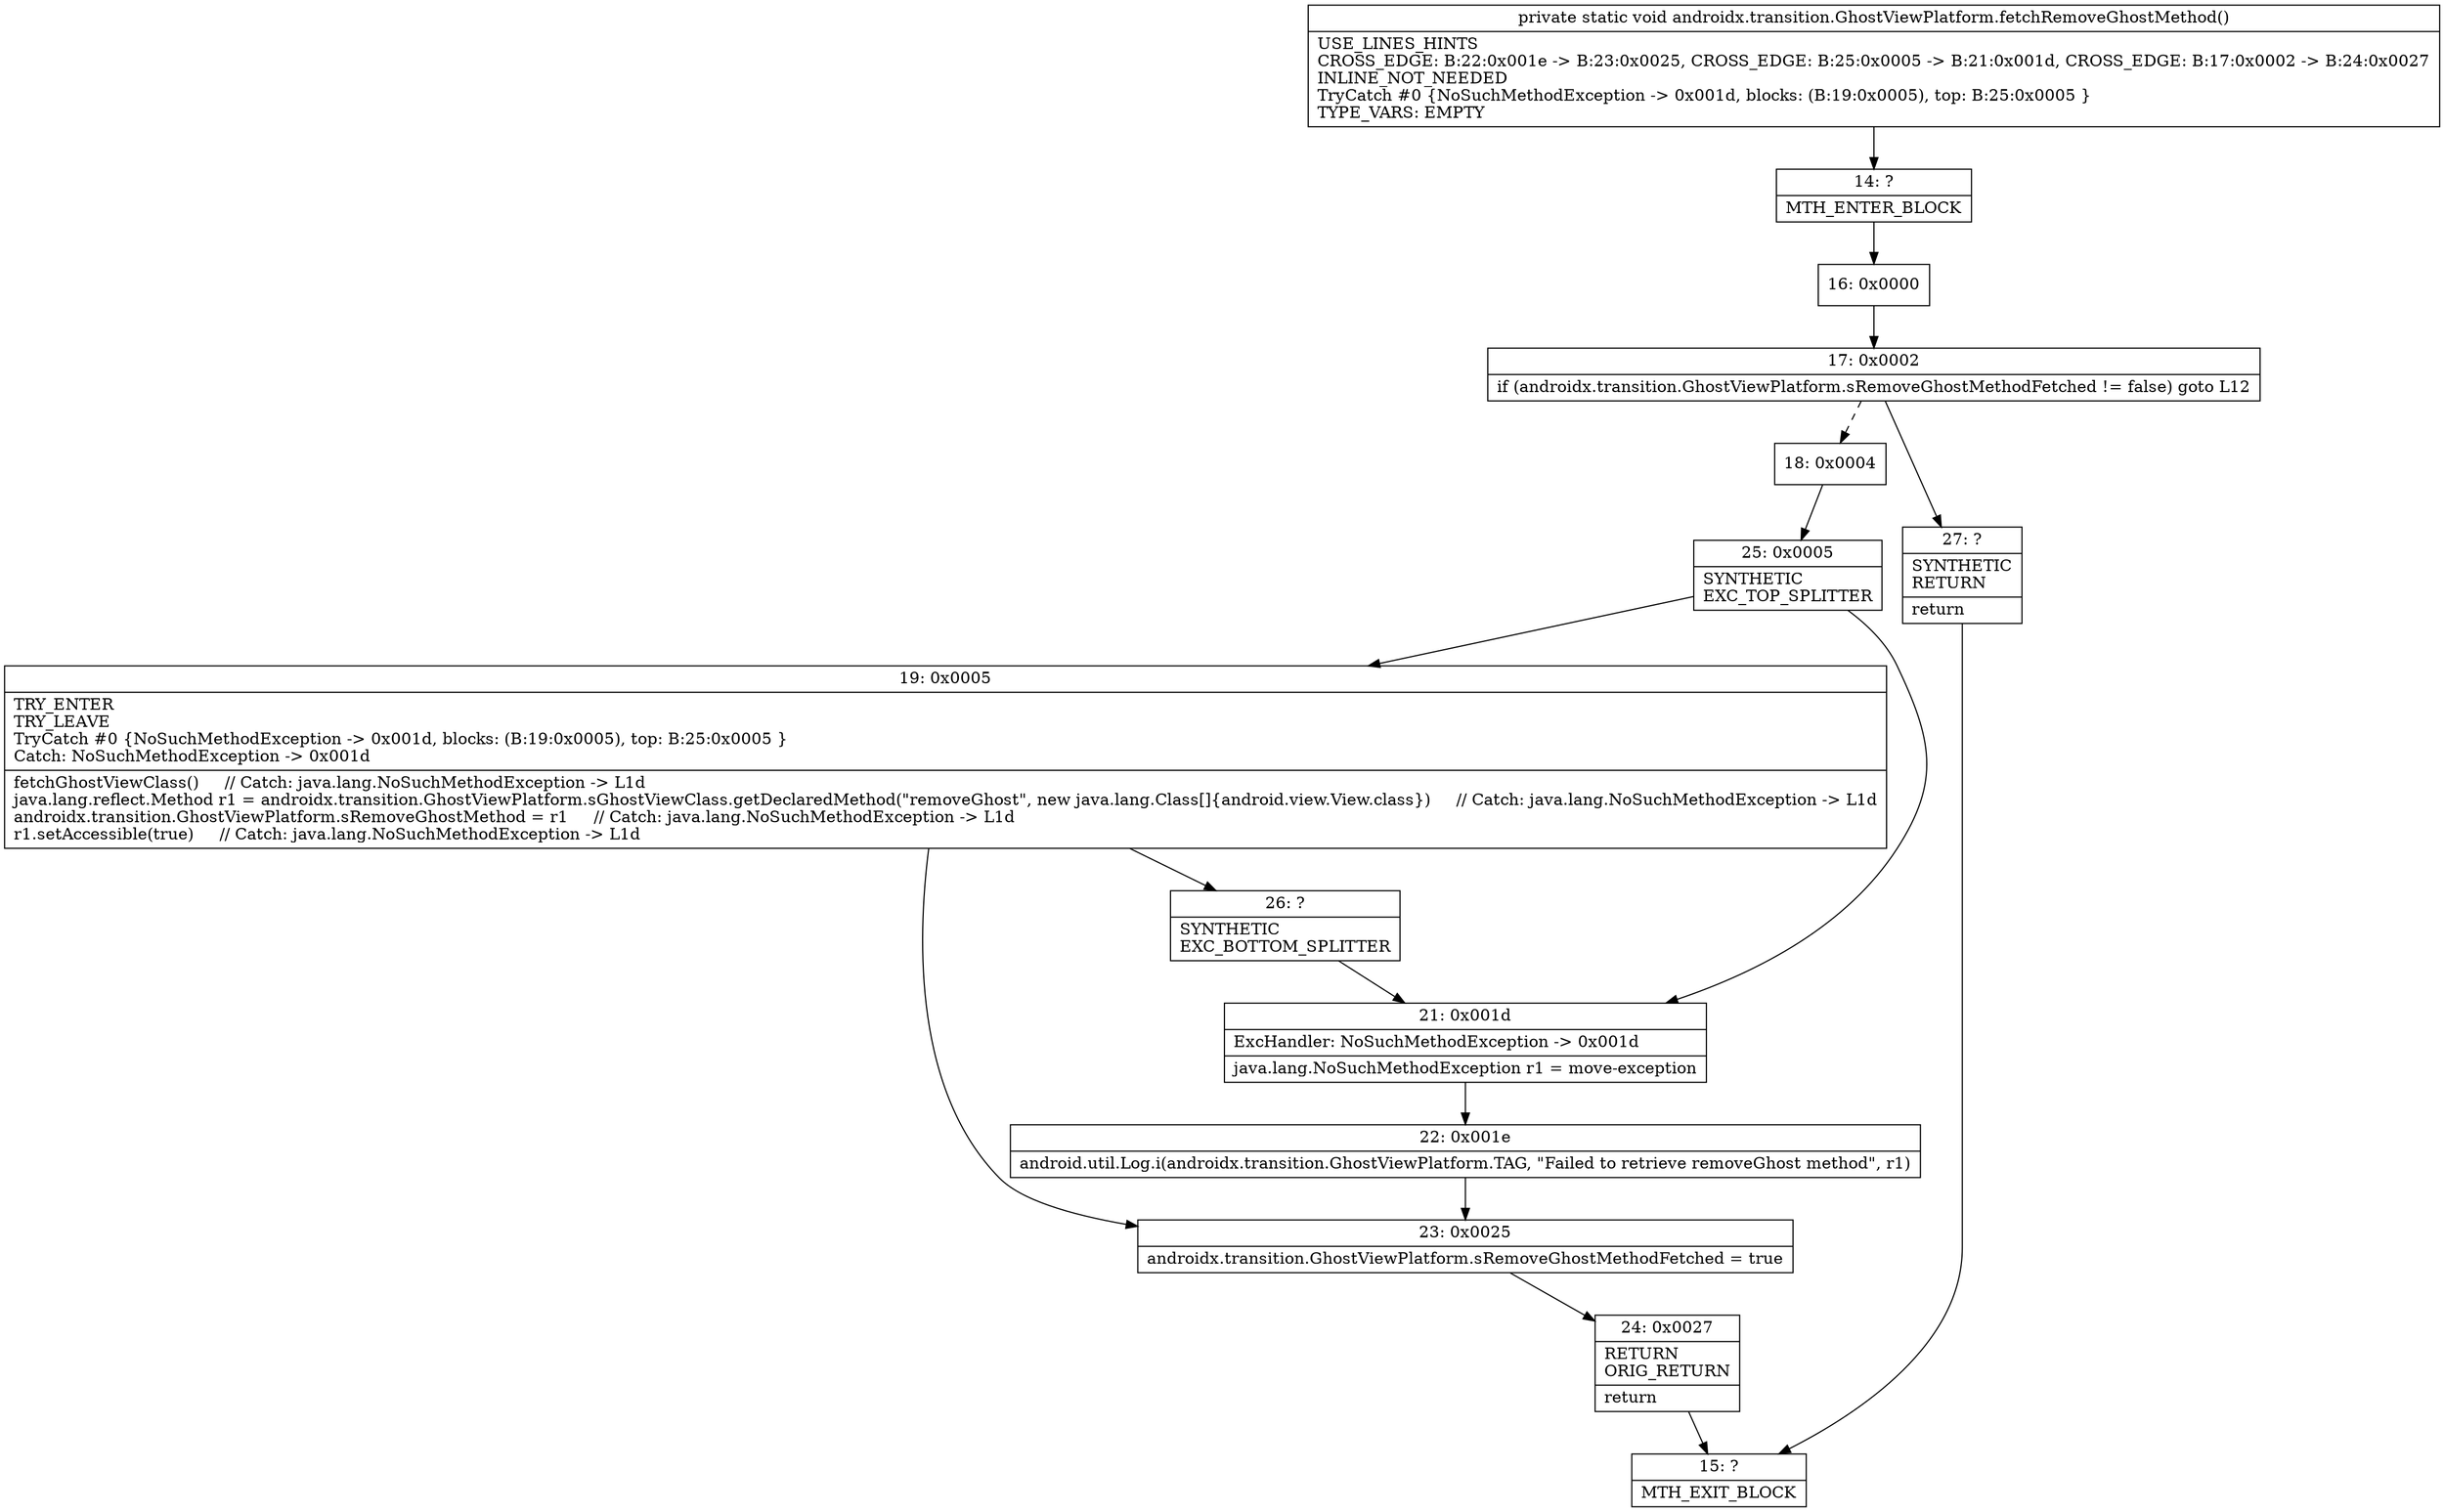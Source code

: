 digraph "CFG forandroidx.transition.GhostViewPlatform.fetchRemoveGhostMethod()V" {
Node_14 [shape=record,label="{14\:\ ?|MTH_ENTER_BLOCK\l}"];
Node_16 [shape=record,label="{16\:\ 0x0000}"];
Node_17 [shape=record,label="{17\:\ 0x0002|if (androidx.transition.GhostViewPlatform.sRemoveGhostMethodFetched != false) goto L12\l}"];
Node_18 [shape=record,label="{18\:\ 0x0004}"];
Node_25 [shape=record,label="{25\:\ 0x0005|SYNTHETIC\lEXC_TOP_SPLITTER\l}"];
Node_19 [shape=record,label="{19\:\ 0x0005|TRY_ENTER\lTRY_LEAVE\lTryCatch #0 \{NoSuchMethodException \-\> 0x001d, blocks: (B:19:0x0005), top: B:25:0x0005 \}\lCatch: NoSuchMethodException \-\> 0x001d\l|fetchGhostViewClass()     \/\/ Catch: java.lang.NoSuchMethodException \-\> L1d\ljava.lang.reflect.Method r1 = androidx.transition.GhostViewPlatform.sGhostViewClass.getDeclaredMethod(\"removeGhost\", new java.lang.Class[]\{android.view.View.class\})     \/\/ Catch: java.lang.NoSuchMethodException \-\> L1d\landroidx.transition.GhostViewPlatform.sRemoveGhostMethod = r1     \/\/ Catch: java.lang.NoSuchMethodException \-\> L1d\lr1.setAccessible(true)     \/\/ Catch: java.lang.NoSuchMethodException \-\> L1d\l}"];
Node_23 [shape=record,label="{23\:\ 0x0025|androidx.transition.GhostViewPlatform.sRemoveGhostMethodFetched = true\l}"];
Node_24 [shape=record,label="{24\:\ 0x0027|RETURN\lORIG_RETURN\l|return\l}"];
Node_15 [shape=record,label="{15\:\ ?|MTH_EXIT_BLOCK\l}"];
Node_26 [shape=record,label="{26\:\ ?|SYNTHETIC\lEXC_BOTTOM_SPLITTER\l}"];
Node_21 [shape=record,label="{21\:\ 0x001d|ExcHandler: NoSuchMethodException \-\> 0x001d\l|java.lang.NoSuchMethodException r1 = move\-exception\l}"];
Node_22 [shape=record,label="{22\:\ 0x001e|android.util.Log.i(androidx.transition.GhostViewPlatform.TAG, \"Failed to retrieve removeGhost method\", r1)\l}"];
Node_27 [shape=record,label="{27\:\ ?|SYNTHETIC\lRETURN\l|return\l}"];
MethodNode[shape=record,label="{private static void androidx.transition.GhostViewPlatform.fetchRemoveGhostMethod()  | USE_LINES_HINTS\lCROSS_EDGE: B:22:0x001e \-\> B:23:0x0025, CROSS_EDGE: B:25:0x0005 \-\> B:21:0x001d, CROSS_EDGE: B:17:0x0002 \-\> B:24:0x0027\lINLINE_NOT_NEEDED\lTryCatch #0 \{NoSuchMethodException \-\> 0x001d, blocks: (B:19:0x0005), top: B:25:0x0005 \}\lTYPE_VARS: EMPTY\l}"];
MethodNode -> Node_14;Node_14 -> Node_16;
Node_16 -> Node_17;
Node_17 -> Node_18[style=dashed];
Node_17 -> Node_27;
Node_18 -> Node_25;
Node_25 -> Node_19;
Node_25 -> Node_21;
Node_19 -> Node_23;
Node_19 -> Node_26;
Node_23 -> Node_24;
Node_24 -> Node_15;
Node_26 -> Node_21;
Node_21 -> Node_22;
Node_22 -> Node_23;
Node_27 -> Node_15;
}


